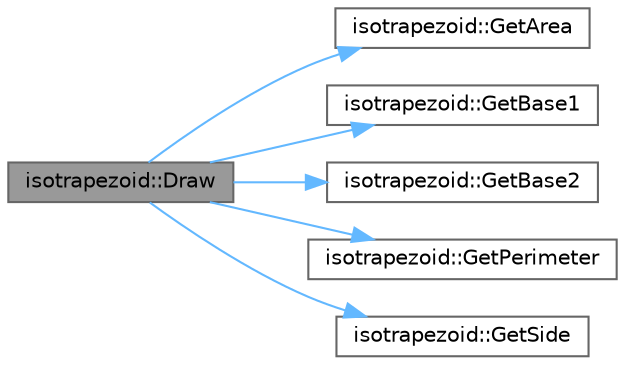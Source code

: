 digraph "isotrapezoid::Draw"
{
 // LATEX_PDF_SIZE
  bgcolor="transparent";
  edge [fontname=Helvetica,fontsize=10,labelfontname=Helvetica,labelfontsize=10];
  node [fontname=Helvetica,fontsize=10,shape=box,height=0.2,width=0.4];
  rankdir="LR";
  Node1 [label="isotrapezoid::Draw",height=0.2,width=0.4,color="gray40", fillcolor="grey60", style="filled", fontcolor="black",tooltip="draw the object"];
  Node1 -> Node2 [color="steelblue1",style="solid"];
  Node2 [label="isotrapezoid::GetArea",height=0.2,width=0.4,color="grey40", fillcolor="white", style="filled",URL="$classisotrapezoid.html#a3b4bff7be3bb3d343e16541261b90463",tooltip="get the area of the object"];
  Node1 -> Node3 [color="steelblue1",style="solid"];
  Node3 [label="isotrapezoid::GetBase1",height=0.2,width=0.4,color="grey40", fillcolor="white", style="filled",URL="$classisotrapezoid.html#a8f1a8c9a8e86a5286f0eab48d8f41c85",tooltip="get Base1 (Bottom Side) of the object"];
  Node1 -> Node4 [color="steelblue1",style="solid"];
  Node4 [label="isotrapezoid::GetBase2",height=0.2,width=0.4,color="grey40", fillcolor="white", style="filled",URL="$classisotrapezoid.html#a91dac49c7717a47549c2e51279ece905",tooltip="get Base2 (Top Side) of the object"];
  Node1 -> Node5 [color="steelblue1",style="solid"];
  Node5 [label="isotrapezoid::GetPerimeter",height=0.2,width=0.4,color="grey40", fillcolor="white", style="filled",URL="$classisotrapezoid.html#aecf83854976a4ea601f1d56f5cc18ad6",tooltip="get the perimeter of the object"];
  Node1 -> Node6 [color="steelblue1",style="solid"];
  Node6 [label="isotrapezoid::GetSide",height=0.2,width=0.4,color="grey40", fillcolor="white", style="filled",URL="$classisotrapezoid.html#a409e82c4c799067d04d70b03235b9756",tooltip="get Side of the object"];
}
